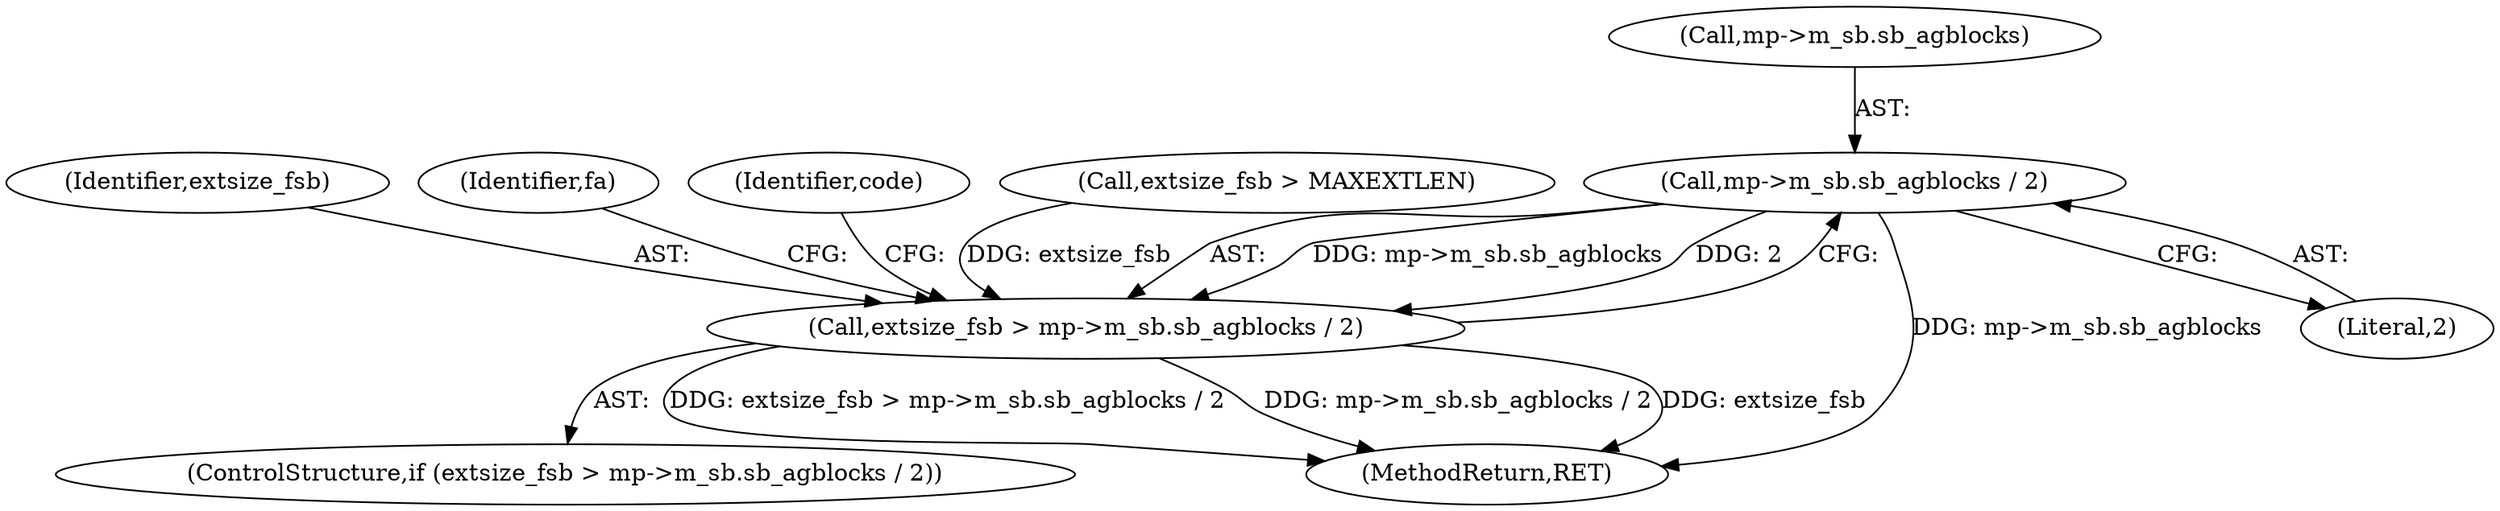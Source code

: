 digraph "0_linux_23adbe12ef7d3d4195e80800ab36b37bee28cd03_4@pointer" {
"1000407" [label="(Call,mp->m_sb.sb_agblocks / 2)"];
"1000405" [label="(Call,extsize_fsb > mp->m_sb.sb_agblocks / 2)"];
"1000408" [label="(Call,mp->m_sb.sb_agblocks)"];
"1000404" [label="(ControlStructure,if (extsize_fsb > mp->m_sb.sb_agblocks / 2))"];
"1000406" [label="(Identifier,extsize_fsb)"];
"1000687" [label="(MethodReturn,RET)"];
"1000423" [label="(Identifier,fa)"];
"1000413" [label="(Literal,2)"];
"1000416" [label="(Identifier,code)"];
"1000359" [label="(Call,extsize_fsb > MAXEXTLEN)"];
"1000405" [label="(Call,extsize_fsb > mp->m_sb.sb_agblocks / 2)"];
"1000407" [label="(Call,mp->m_sb.sb_agblocks / 2)"];
"1000407" -> "1000405"  [label="AST: "];
"1000407" -> "1000413"  [label="CFG: "];
"1000408" -> "1000407"  [label="AST: "];
"1000413" -> "1000407"  [label="AST: "];
"1000405" -> "1000407"  [label="CFG: "];
"1000407" -> "1000687"  [label="DDG: mp->m_sb.sb_agblocks"];
"1000407" -> "1000405"  [label="DDG: mp->m_sb.sb_agblocks"];
"1000407" -> "1000405"  [label="DDG: 2"];
"1000405" -> "1000404"  [label="AST: "];
"1000406" -> "1000405"  [label="AST: "];
"1000416" -> "1000405"  [label="CFG: "];
"1000423" -> "1000405"  [label="CFG: "];
"1000405" -> "1000687"  [label="DDG: extsize_fsb > mp->m_sb.sb_agblocks / 2"];
"1000405" -> "1000687"  [label="DDG: mp->m_sb.sb_agblocks / 2"];
"1000405" -> "1000687"  [label="DDG: extsize_fsb"];
"1000359" -> "1000405"  [label="DDG: extsize_fsb"];
}
